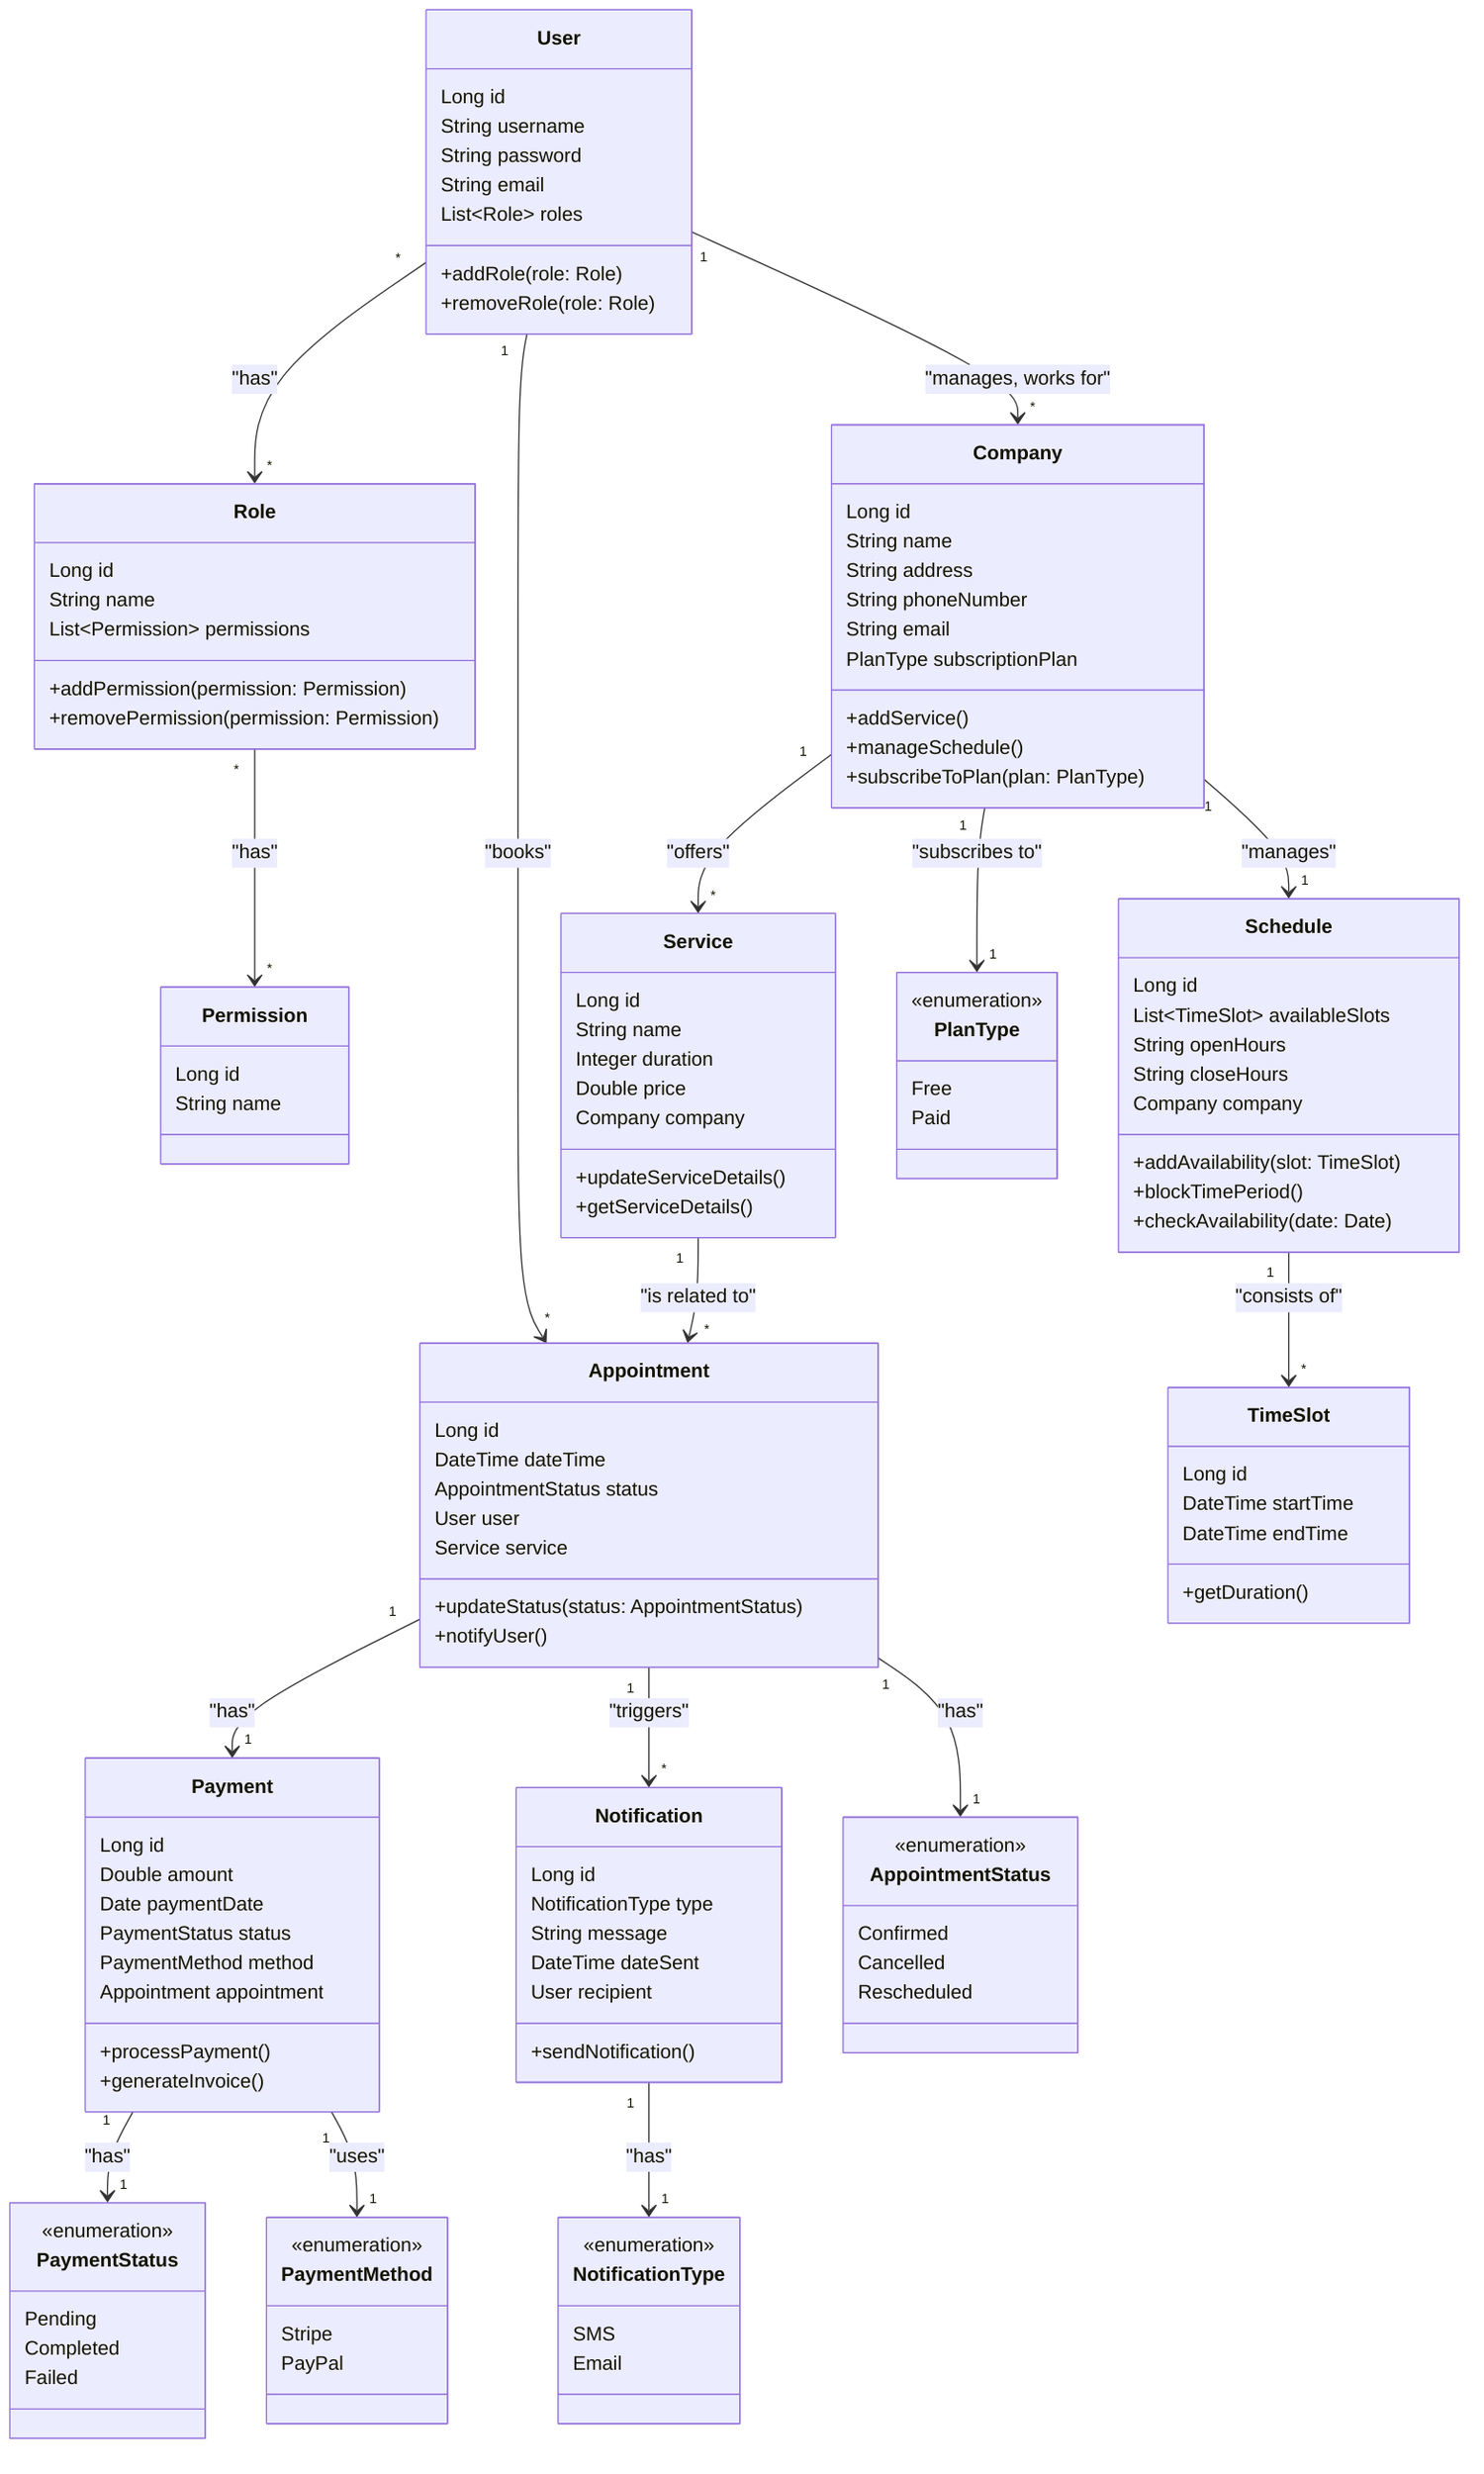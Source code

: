 classDiagram
    class User {
        Long id
        String username
        String password
        String email
        List~Role~ roles
        +addRole(role: Role)
        +removeRole(role: Role)
    }

    class Role {
        Long id
        String name
        List~Permission~ permissions
        +addPermission(permission: Permission)
        +removePermission(permission: Permission)
    }

    class Permission {
        Long id
        String name
    }

    class Company {
        Long id
        String name
        String address
        String phoneNumber
        String email
        PlanType subscriptionPlan
        +addService()
        +manageSchedule()
        +subscribeToPlan(plan: PlanType)
    }

    class Service {
        Long id
        String name
        Integer duration
        Double price
        Company company
        +updateServiceDetails()
        +getServiceDetails()
    }

    class Appointment {
        Long id
        DateTime dateTime
        AppointmentStatus status
        User user
        Service service
        +updateStatus(status: AppointmentStatus)
        +notifyUser()
    }

    class Schedule {
        Long id
        List~TimeSlot~ availableSlots
        String openHours
        String closeHours
        Company company
        +addAvailability(slot: TimeSlot)
        +blockTimePeriod()
        +checkAvailability(date: Date)
    }

    class TimeSlot {
        Long id
        DateTime startTime
        DateTime endTime
        +getDuration()
    }

    class Payment {
        Long id
        Double amount
        Date paymentDate
        PaymentStatus status
        PaymentMethod method
        Appointment appointment
        +processPayment()
        +generateInvoice()
    }

    class Notification {
        Long id
        NotificationType type
        String message
        DateTime dateSent
        User recipient
        +sendNotification()
    }

    class AppointmentStatus {
        <<enumeration>>
        Confirmed
        Cancelled
        Rescheduled
    }

    class PaymentStatus {
        <<enumeration>>
        Pending
        Completed
        Failed
    }

    class PlanType {
        <<enumeration>>
        Free
        Paid
    }

    class NotificationType {
        <<enumeration>>
        SMS
        Email
    }

    class PaymentMethod {
        <<enumeration>>
        Stripe
        PayPal
    }

    Company "1" --> "1" Schedule : "manages"
    Company "1" --> "*" Service : "offers"
    Service "1" --> "*" Appointment : "is related to"
    User "1" --> "*" Appointment : "books"
    Appointment "1" --> "1" Payment : "has"
    Appointment "1" --> "*" Notification : "triggers"
    Schedule "1" --> "*" TimeSlot : "consists of"
    User "*" --> "*" Role : "has"
    Role "*" --> "*" Permission : "has"
    %% user with role company admin can manage company and role employee manage appointment and schedule
    User "1" --> "*" Company : "manages, works for"


    %% Enumerations relationships
    Appointment "1" --> "1" AppointmentStatus : "has"
    Payment "1" --> "1" PaymentStatus : "has"
    Company "1" --> "1" PlanType : "subscribes to"
    Notification "1" --> "1" NotificationType : "has"
    Payment "1" --> "1" PaymentMethod : "uses"